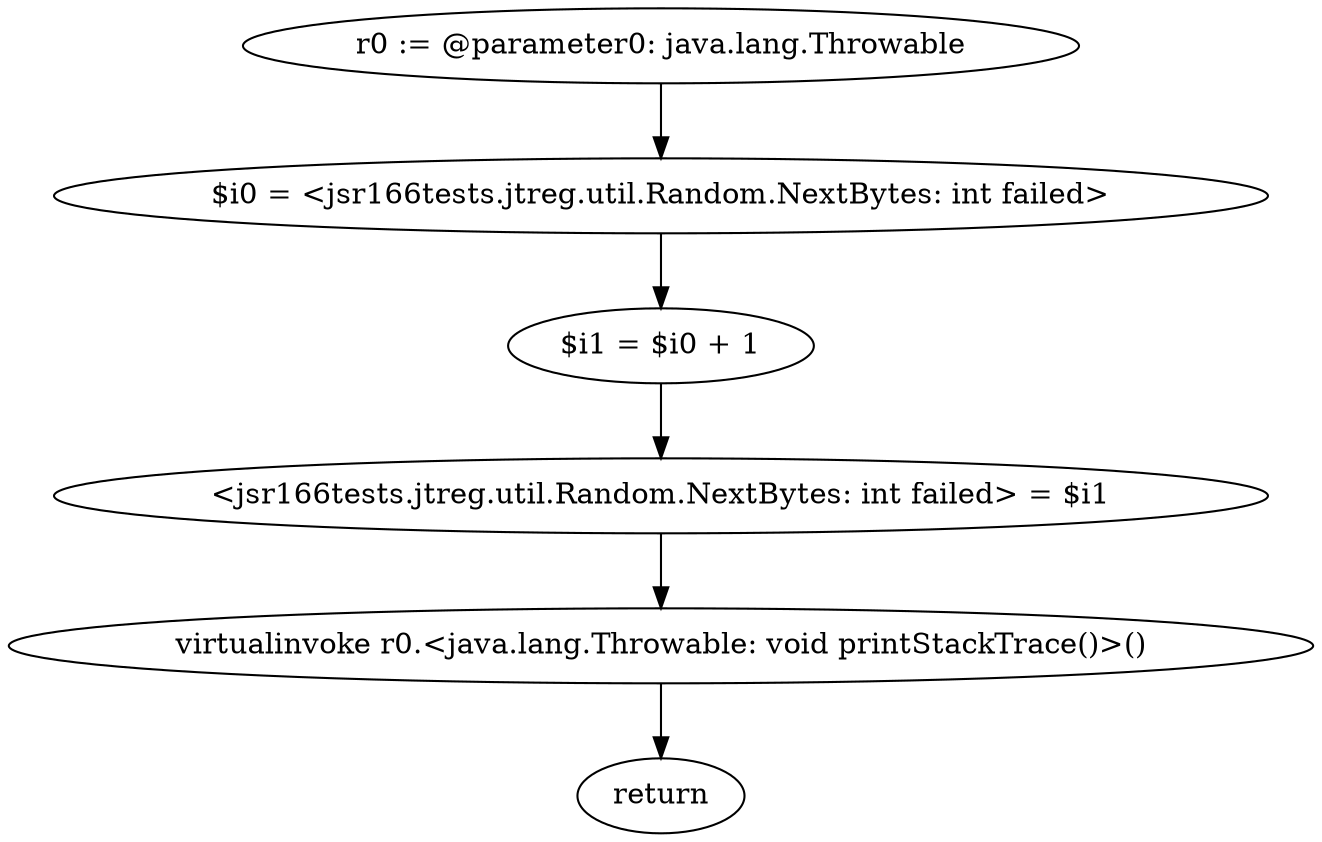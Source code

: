 digraph "unitGraph" {
    "r0 := @parameter0: java.lang.Throwable"
    "$i0 = <jsr166tests.jtreg.util.Random.NextBytes: int failed>"
    "$i1 = $i0 + 1"
    "<jsr166tests.jtreg.util.Random.NextBytes: int failed> = $i1"
    "virtualinvoke r0.<java.lang.Throwable: void printStackTrace()>()"
    "return"
    "r0 := @parameter0: java.lang.Throwable"->"$i0 = <jsr166tests.jtreg.util.Random.NextBytes: int failed>";
    "$i0 = <jsr166tests.jtreg.util.Random.NextBytes: int failed>"->"$i1 = $i0 + 1";
    "$i1 = $i0 + 1"->"<jsr166tests.jtreg.util.Random.NextBytes: int failed> = $i1";
    "<jsr166tests.jtreg.util.Random.NextBytes: int failed> = $i1"->"virtualinvoke r0.<java.lang.Throwable: void printStackTrace()>()";
    "virtualinvoke r0.<java.lang.Throwable: void printStackTrace()>()"->"return";
}

